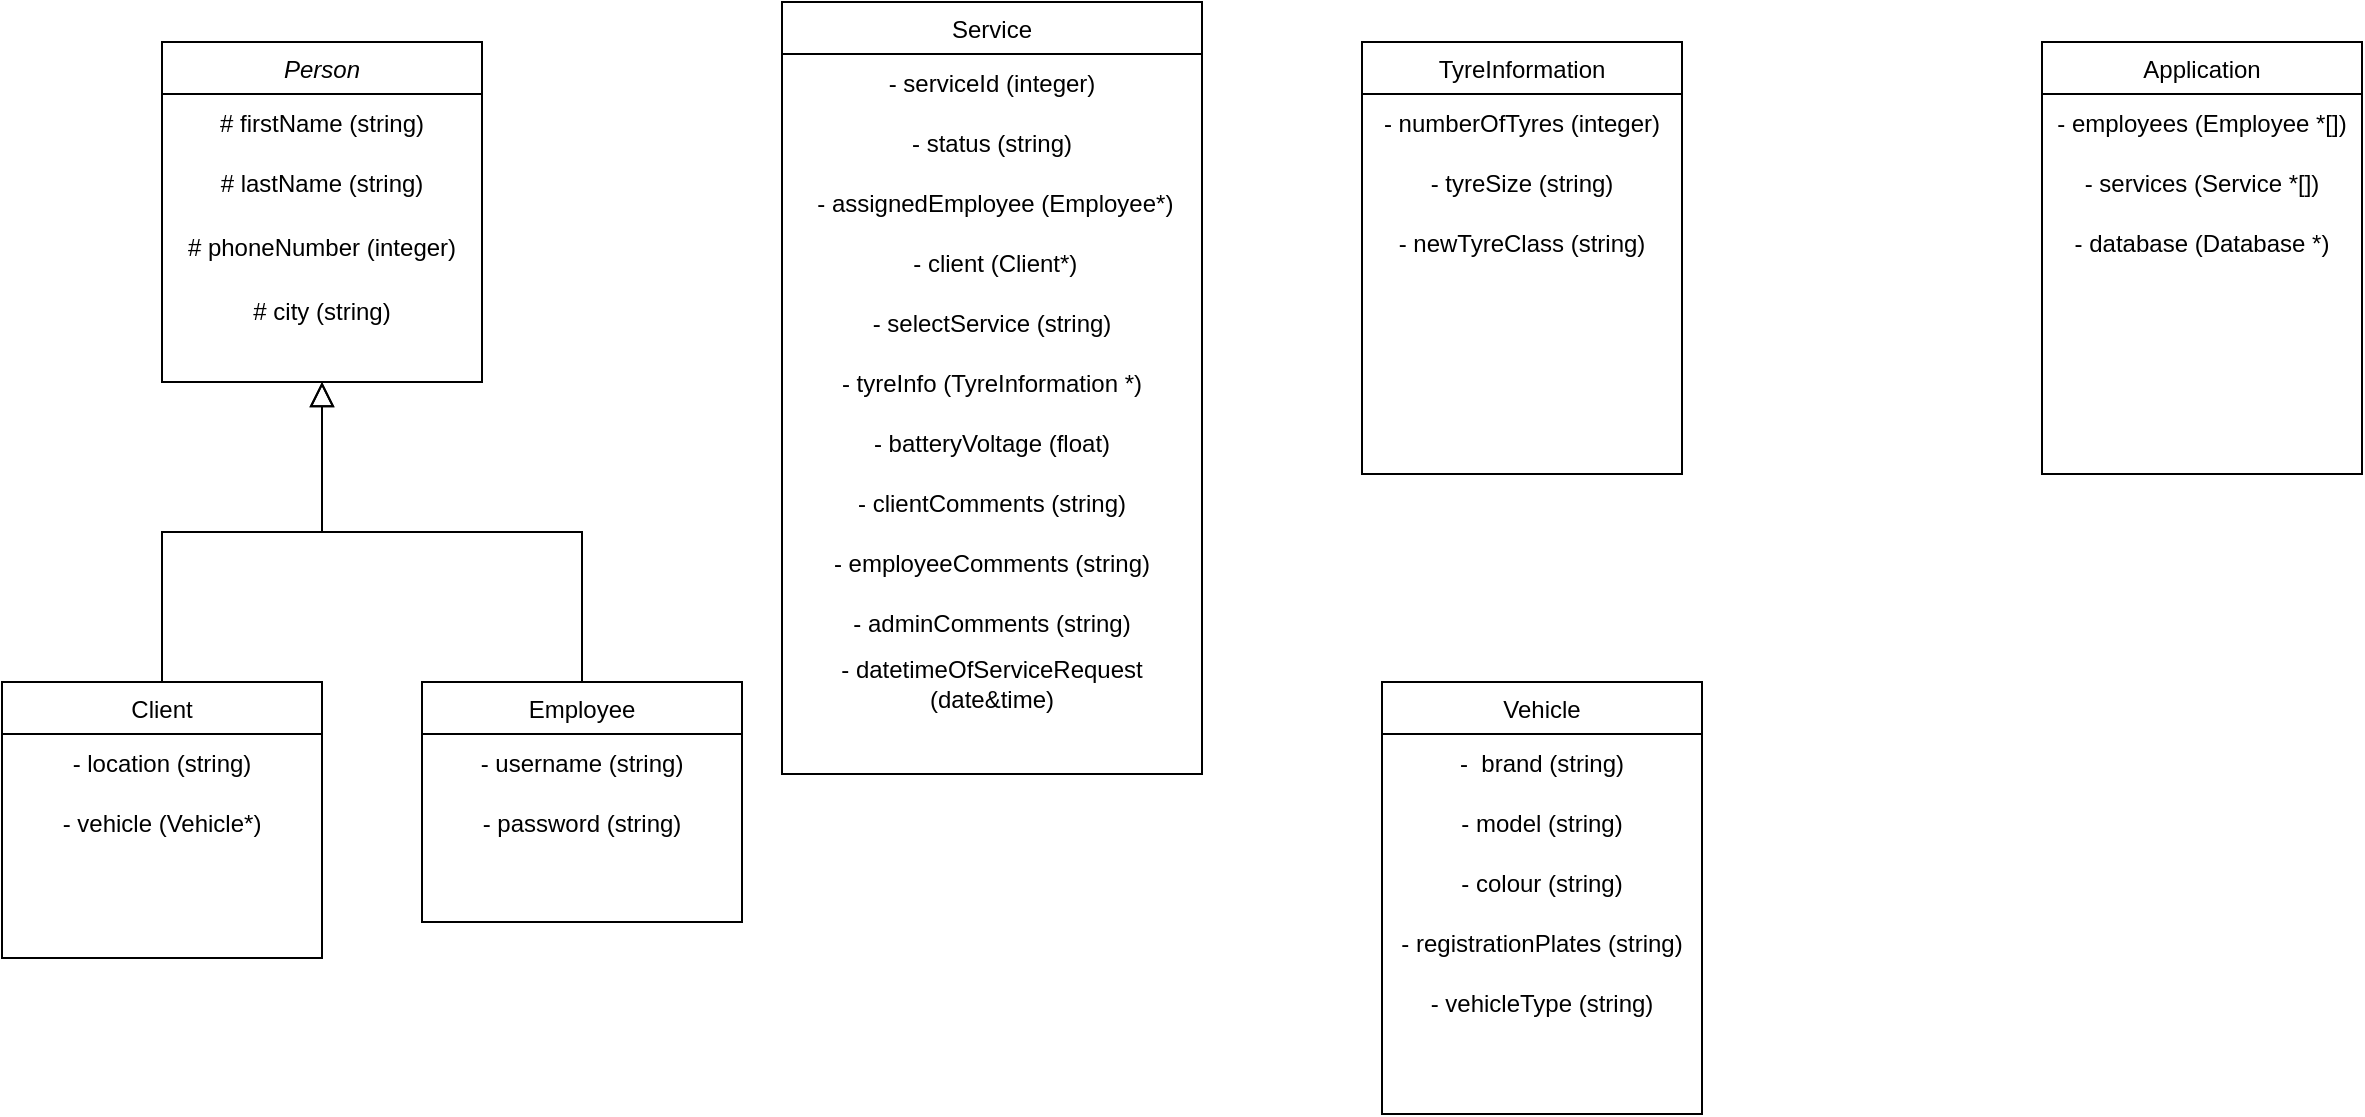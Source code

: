 <mxfile version="24.2.1" type="device">
  <diagram id="C5RBs43oDa-KdzZeNtuy" name="Page-1">
    <mxGraphModel dx="1674" dy="780" grid="1" gridSize="10" guides="1" tooltips="1" connect="1" arrows="1" fold="1" page="1" pageScale="1" pageWidth="827" pageHeight="1169" math="0" shadow="0">
      <root>
        <mxCell id="WIyWlLk6GJQsqaUBKTNV-0" />
        <mxCell id="WIyWlLk6GJQsqaUBKTNV-1" parent="WIyWlLk6GJQsqaUBKTNV-0" />
        <mxCell id="zkfFHV4jXpPFQw0GAbJ--0" value="Person" style="swimlane;fontStyle=2;align=center;verticalAlign=top;childLayout=stackLayout;horizontal=1;startSize=26;horizontalStack=0;resizeParent=1;resizeLast=0;collapsible=1;marginBottom=0;rounded=0;shadow=0;strokeWidth=1;" parent="WIyWlLk6GJQsqaUBKTNV-1" vertex="1">
          <mxGeometry x="130" y="40" width="160" height="170" as="geometry">
            <mxRectangle x="230" y="140" width="160" height="26" as="alternateBounds" />
          </mxGeometry>
        </mxCell>
        <mxCell id="cLyfp-bIjVgo5AawDsnW-37" value="# firstName (string)" style="text;strokeColor=none;align=center;fillColor=none;html=1;verticalAlign=middle;whiteSpace=wrap;rounded=0;" parent="zkfFHV4jXpPFQw0GAbJ--0" vertex="1">
          <mxGeometry y="26" width="160" height="30" as="geometry" />
        </mxCell>
        <mxCell id="cLyfp-bIjVgo5AawDsnW-38" value="# lastName (string)" style="text;strokeColor=none;align=center;fillColor=none;html=1;verticalAlign=middle;whiteSpace=wrap;rounded=0;" parent="zkfFHV4jXpPFQw0GAbJ--0" vertex="1">
          <mxGeometry y="56" width="160" height="30" as="geometry" />
        </mxCell>
        <mxCell id="cLyfp-bIjVgo5AawDsnW-39" value="# phoneNumber (integer)" style="text;strokeColor=none;align=center;fillColor=none;html=1;verticalAlign=middle;whiteSpace=wrap;rounded=0;" parent="zkfFHV4jXpPFQw0GAbJ--0" vertex="1">
          <mxGeometry y="86" width="160" height="34" as="geometry" />
        </mxCell>
        <mxCell id="cLyfp-bIjVgo5AawDsnW-40" value="# city (string)" style="text;strokeColor=none;align=center;fillColor=none;html=1;verticalAlign=middle;whiteSpace=wrap;rounded=0;" parent="zkfFHV4jXpPFQw0GAbJ--0" vertex="1">
          <mxGeometry y="120" width="160" height="30" as="geometry" />
        </mxCell>
        <mxCell id="zkfFHV4jXpPFQw0GAbJ--6" value="Client" style="swimlane;fontStyle=0;align=center;verticalAlign=top;childLayout=stackLayout;horizontal=1;startSize=26;horizontalStack=0;resizeParent=1;resizeLast=0;collapsible=1;marginBottom=0;rounded=0;shadow=0;strokeWidth=1;" parent="WIyWlLk6GJQsqaUBKTNV-1" vertex="1">
          <mxGeometry x="50" y="360" width="160" height="138" as="geometry">
            <mxRectangle x="130" y="380" width="160" height="26" as="alternateBounds" />
          </mxGeometry>
        </mxCell>
        <mxCell id="cLyfp-bIjVgo5AawDsnW-41" value="- location (string)" style="text;strokeColor=none;align=center;fillColor=none;html=1;verticalAlign=middle;whiteSpace=wrap;rounded=0;" parent="zkfFHV4jXpPFQw0GAbJ--6" vertex="1">
          <mxGeometry y="26" width="160" height="30" as="geometry" />
        </mxCell>
        <mxCell id="u7tI13d2kNnDQOPbDK4i-11" value="- vehicle (Vehicle*)" style="text;strokeColor=none;align=center;fillColor=none;html=1;verticalAlign=middle;whiteSpace=wrap;rounded=0;" parent="zkfFHV4jXpPFQw0GAbJ--6" vertex="1">
          <mxGeometry y="56" width="160" height="30" as="geometry" />
        </mxCell>
        <mxCell id="zkfFHV4jXpPFQw0GAbJ--12" value="" style="endArrow=block;endSize=10;endFill=0;shadow=0;strokeWidth=1;rounded=0;curved=0;edgeStyle=elbowEdgeStyle;elbow=vertical;" parent="WIyWlLk6GJQsqaUBKTNV-1" source="zkfFHV4jXpPFQw0GAbJ--6" target="zkfFHV4jXpPFQw0GAbJ--0" edge="1">
          <mxGeometry width="160" relative="1" as="geometry">
            <mxPoint x="200" y="203" as="sourcePoint" />
            <mxPoint x="200" y="203" as="targetPoint" />
          </mxGeometry>
        </mxCell>
        <mxCell id="zkfFHV4jXpPFQw0GAbJ--13" value="Employee" style="swimlane;fontStyle=0;align=center;verticalAlign=top;childLayout=stackLayout;horizontal=1;startSize=26;horizontalStack=0;resizeParent=1;resizeLast=0;collapsible=1;marginBottom=0;rounded=0;shadow=0;strokeWidth=1;" parent="WIyWlLk6GJQsqaUBKTNV-1" vertex="1">
          <mxGeometry x="260" y="360" width="160" height="120" as="geometry">
            <mxRectangle x="340" y="380" width="170" height="26" as="alternateBounds" />
          </mxGeometry>
        </mxCell>
        <mxCell id="u7tI13d2kNnDQOPbDK4i-0" value="- u&lt;span style=&quot;background-color: initial;&quot;&gt;sername (string)&lt;/span&gt;" style="text;strokeColor=none;align=center;fillColor=none;html=1;verticalAlign=middle;whiteSpace=wrap;rounded=0;" parent="zkfFHV4jXpPFQw0GAbJ--13" vertex="1">
          <mxGeometry y="26" width="160" height="30" as="geometry" />
        </mxCell>
        <mxCell id="u7tI13d2kNnDQOPbDK4i-1" value="- password (string)" style="text;strokeColor=none;align=center;fillColor=none;html=1;verticalAlign=middle;whiteSpace=wrap;rounded=0;" parent="zkfFHV4jXpPFQw0GAbJ--13" vertex="1">
          <mxGeometry y="56" width="160" height="30" as="geometry" />
        </mxCell>
        <mxCell id="zkfFHV4jXpPFQw0GAbJ--16" value="" style="endArrow=block;endSize=10;endFill=0;shadow=0;strokeWidth=1;rounded=0;curved=0;edgeStyle=elbowEdgeStyle;elbow=vertical;" parent="WIyWlLk6GJQsqaUBKTNV-1" source="zkfFHV4jXpPFQw0GAbJ--13" target="zkfFHV4jXpPFQw0GAbJ--0" edge="1">
          <mxGeometry width="160" relative="1" as="geometry">
            <mxPoint x="210" y="373" as="sourcePoint" />
            <mxPoint x="310" y="271" as="targetPoint" />
          </mxGeometry>
        </mxCell>
        <mxCell id="cLyfp-bIjVgo5AawDsnW-1" value="Application" style="swimlane;fontStyle=0;align=center;verticalAlign=top;childLayout=stackLayout;horizontal=1;startSize=26;horizontalStack=0;resizeParent=1;resizeLast=0;collapsible=1;marginBottom=0;rounded=0;shadow=0;strokeWidth=1;" parent="WIyWlLk6GJQsqaUBKTNV-1" vertex="1">
          <mxGeometry x="1070" y="40" width="160" height="216" as="geometry">
            <mxRectangle x="550" y="140" width="160" height="26" as="alternateBounds" />
          </mxGeometry>
        </mxCell>
        <mxCell id="cLyfp-bIjVgo5AawDsnW-33" value="- employees (Employee *[])" style="text;strokeColor=none;align=center;fillColor=none;html=1;verticalAlign=middle;whiteSpace=wrap;rounded=0;" parent="cLyfp-bIjVgo5AawDsnW-1" vertex="1">
          <mxGeometry y="26" width="160" height="30" as="geometry" />
        </mxCell>
        <mxCell id="cLyfp-bIjVgo5AawDsnW-34" value="- services (Service *[])" style="text;strokeColor=none;align=center;fillColor=none;html=1;verticalAlign=middle;whiteSpace=wrap;rounded=0;" parent="cLyfp-bIjVgo5AawDsnW-1" vertex="1">
          <mxGeometry y="56" width="160" height="30" as="geometry" />
        </mxCell>
        <mxCell id="jxyrm3qFcLYgOsAQwhQB-1" value="- database (Database *)" style="text;strokeColor=none;align=center;fillColor=none;html=1;verticalAlign=middle;whiteSpace=wrap;rounded=0;" vertex="1" parent="cLyfp-bIjVgo5AawDsnW-1">
          <mxGeometry y="86" width="160" height="30" as="geometry" />
        </mxCell>
        <mxCell id="cLyfp-bIjVgo5AawDsnW-10" value="Vehicle" style="swimlane;fontStyle=0;align=center;verticalAlign=top;childLayout=stackLayout;horizontal=1;startSize=26;horizontalStack=0;resizeParent=1;resizeLast=0;collapsible=1;marginBottom=0;rounded=0;shadow=0;strokeWidth=1;" parent="WIyWlLk6GJQsqaUBKTNV-1" vertex="1">
          <mxGeometry x="740" y="360" width="160" height="216" as="geometry">
            <mxRectangle x="550" y="140" width="160" height="26" as="alternateBounds" />
          </mxGeometry>
        </mxCell>
        <mxCell id="cLyfp-bIjVgo5AawDsnW-22" value="-&amp;nbsp; brand (string)" style="text;strokeColor=none;align=center;fillColor=none;html=1;verticalAlign=middle;whiteSpace=wrap;rounded=0;" parent="cLyfp-bIjVgo5AawDsnW-10" vertex="1">
          <mxGeometry y="26" width="160" height="30" as="geometry" />
        </mxCell>
        <mxCell id="cLyfp-bIjVgo5AawDsnW-23" value="- model (string)" style="text;strokeColor=none;align=center;fillColor=none;html=1;verticalAlign=middle;whiteSpace=wrap;rounded=0;" parent="cLyfp-bIjVgo5AawDsnW-10" vertex="1">
          <mxGeometry y="56" width="160" height="30" as="geometry" />
        </mxCell>
        <mxCell id="cLyfp-bIjVgo5AawDsnW-24" value="- colour (string)" style="text;strokeColor=none;align=center;fillColor=none;html=1;verticalAlign=middle;whiteSpace=wrap;rounded=0;" parent="cLyfp-bIjVgo5AawDsnW-10" vertex="1">
          <mxGeometry y="86" width="160" height="30" as="geometry" />
        </mxCell>
        <mxCell id="cLyfp-bIjVgo5AawDsnW-25" value="- registrationPlates (string)" style="text;strokeColor=none;align=center;fillColor=none;html=1;verticalAlign=middle;whiteSpace=wrap;rounded=0;" parent="cLyfp-bIjVgo5AawDsnW-10" vertex="1">
          <mxGeometry y="116" width="160" height="30" as="geometry" />
        </mxCell>
        <mxCell id="cLyfp-bIjVgo5AawDsnW-27" value="- vehicleType (string)" style="text;strokeColor=none;align=center;fillColor=none;html=1;verticalAlign=middle;whiteSpace=wrap;rounded=0;" parent="cLyfp-bIjVgo5AawDsnW-10" vertex="1">
          <mxGeometry y="146" width="160" height="30" as="geometry" />
        </mxCell>
        <mxCell id="u7tI13d2kNnDQOPbDK4i-2" value="Service" style="swimlane;fontStyle=0;align=center;verticalAlign=top;childLayout=stackLayout;horizontal=1;startSize=26;horizontalStack=0;resizeParent=1;resizeLast=0;collapsible=1;marginBottom=0;rounded=0;shadow=0;strokeWidth=1;" parent="WIyWlLk6GJQsqaUBKTNV-1" vertex="1">
          <mxGeometry x="440" y="20" width="210" height="386" as="geometry">
            <mxRectangle x="550" y="140" width="160" height="26" as="alternateBounds" />
          </mxGeometry>
        </mxCell>
        <mxCell id="u7tI13d2kNnDQOPbDK4i-3" value="- serviceId (integer)" style="text;strokeColor=none;align=center;fillColor=none;html=1;verticalAlign=middle;whiteSpace=wrap;rounded=0;" parent="u7tI13d2kNnDQOPbDK4i-2" vertex="1">
          <mxGeometry y="26" width="210" height="30" as="geometry" />
        </mxCell>
        <mxCell id="jxyrm3qFcLYgOsAQwhQB-0" value="- status (string)" style="text;strokeColor=none;align=center;fillColor=none;html=1;verticalAlign=middle;whiteSpace=wrap;rounded=0;" vertex="1" parent="u7tI13d2kNnDQOPbDK4i-2">
          <mxGeometry y="56" width="210" height="30" as="geometry" />
        </mxCell>
        <mxCell id="cLyfp-bIjVgo5AawDsnW-30" value="&amp;nbsp;- assignedEmployee (Employee*)" style="text;strokeColor=none;align=center;fillColor=none;html=1;verticalAlign=middle;whiteSpace=wrap;rounded=0;" parent="u7tI13d2kNnDQOPbDK4i-2" vertex="1">
          <mxGeometry y="86" width="210" height="30" as="geometry" />
        </mxCell>
        <mxCell id="cLyfp-bIjVgo5AawDsnW-29" value="&amp;nbsp;- client (Client*)" style="text;strokeColor=none;align=center;fillColor=none;html=1;verticalAlign=middle;whiteSpace=wrap;rounded=0;" parent="u7tI13d2kNnDQOPbDK4i-2" vertex="1">
          <mxGeometry y="116" width="210" height="30" as="geometry" />
        </mxCell>
        <mxCell id="u7tI13d2kNnDQOPbDK4i-4" value="- selectService (string)" style="text;strokeColor=none;align=center;fillColor=none;html=1;verticalAlign=middle;whiteSpace=wrap;rounded=0;" parent="u7tI13d2kNnDQOPbDK4i-2" vertex="1">
          <mxGeometry y="146" width="210" height="30" as="geometry" />
        </mxCell>
        <mxCell id="D_ynJdJAJQxI9xgQoUpk-3" value="- tyreInfo (TyreInformation *)" style="text;strokeColor=none;align=center;fillColor=none;html=1;verticalAlign=middle;whiteSpace=wrap;rounded=0;" parent="u7tI13d2kNnDQOPbDK4i-2" vertex="1">
          <mxGeometry y="176" width="210" height="30" as="geometry" />
        </mxCell>
        <mxCell id="cLyfp-bIjVgo5AawDsnW-26" value="- batteryVoltage (float)" style="text;strokeColor=none;align=center;fillColor=none;html=1;verticalAlign=middle;whiteSpace=wrap;rounded=0;" parent="u7tI13d2kNnDQOPbDK4i-2" vertex="1">
          <mxGeometry y="206" width="210" height="30" as="geometry" />
        </mxCell>
        <mxCell id="u7tI13d2kNnDQOPbDK4i-8" value="- clientComments (string)" style="text;strokeColor=none;align=center;fillColor=none;html=1;verticalAlign=middle;whiteSpace=wrap;rounded=0;" parent="u7tI13d2kNnDQOPbDK4i-2" vertex="1">
          <mxGeometry y="236" width="210" height="30" as="geometry" />
        </mxCell>
        <mxCell id="u7tI13d2kNnDQOPbDK4i-9" value="- employeeComments (string)" style="text;strokeColor=none;align=center;fillColor=none;html=1;verticalAlign=middle;whiteSpace=wrap;rounded=0;" parent="u7tI13d2kNnDQOPbDK4i-2" vertex="1">
          <mxGeometry y="266" width="210" height="30" as="geometry" />
        </mxCell>
        <mxCell id="E9ESORvCZB9OAwgRVcg4-0" value="- adminComments (string)" style="text;strokeColor=none;align=center;fillColor=none;html=1;verticalAlign=middle;whiteSpace=wrap;rounded=0;" parent="u7tI13d2kNnDQOPbDK4i-2" vertex="1">
          <mxGeometry y="296" width="210" height="30" as="geometry" />
        </mxCell>
        <mxCell id="cLyfp-bIjVgo5AawDsnW-28" value="- datetimeOfServiceRequest (date&amp;amp;time)" style="text;strokeColor=none;align=center;fillColor=none;html=1;verticalAlign=middle;whiteSpace=wrap;rounded=0;" parent="u7tI13d2kNnDQOPbDK4i-2" vertex="1">
          <mxGeometry y="326" width="210" height="30" as="geometry" />
        </mxCell>
        <mxCell id="D_ynJdJAJQxI9xgQoUpk-0" value="TyreInformation" style="swimlane;fontStyle=0;align=center;verticalAlign=top;childLayout=stackLayout;horizontal=1;startSize=26;horizontalStack=0;resizeParent=1;resizeLast=0;collapsible=1;marginBottom=0;rounded=0;shadow=0;strokeWidth=1;" parent="WIyWlLk6GJQsqaUBKTNV-1" vertex="1">
          <mxGeometry x="730" y="40" width="160" height="216" as="geometry">
            <mxRectangle x="550" y="140" width="160" height="26" as="alternateBounds" />
          </mxGeometry>
        </mxCell>
        <mxCell id="u7tI13d2kNnDQOPbDK4i-5" value="- numberOfTyres (integer)" style="text;strokeColor=none;align=center;fillColor=none;html=1;verticalAlign=middle;whiteSpace=wrap;rounded=0;" parent="D_ynJdJAJQxI9xgQoUpk-0" vertex="1">
          <mxGeometry y="26" width="160" height="30" as="geometry" />
        </mxCell>
        <mxCell id="u7tI13d2kNnDQOPbDK4i-7" value="- tyreSize (string)" style="text;strokeColor=none;align=center;fillColor=none;html=1;verticalAlign=middle;whiteSpace=wrap;rounded=0;" parent="D_ynJdJAJQxI9xgQoUpk-0" vertex="1">
          <mxGeometry y="56" width="160" height="30" as="geometry" />
        </mxCell>
        <mxCell id="u7tI13d2kNnDQOPbDK4i-6" value="- newTyreClass (string)" style="text;strokeColor=none;align=center;fillColor=none;html=1;verticalAlign=middle;whiteSpace=wrap;rounded=0;" parent="D_ynJdJAJQxI9xgQoUpk-0" vertex="1">
          <mxGeometry y="86" width="160" height="30" as="geometry" />
        </mxCell>
      </root>
    </mxGraphModel>
  </diagram>
</mxfile>
